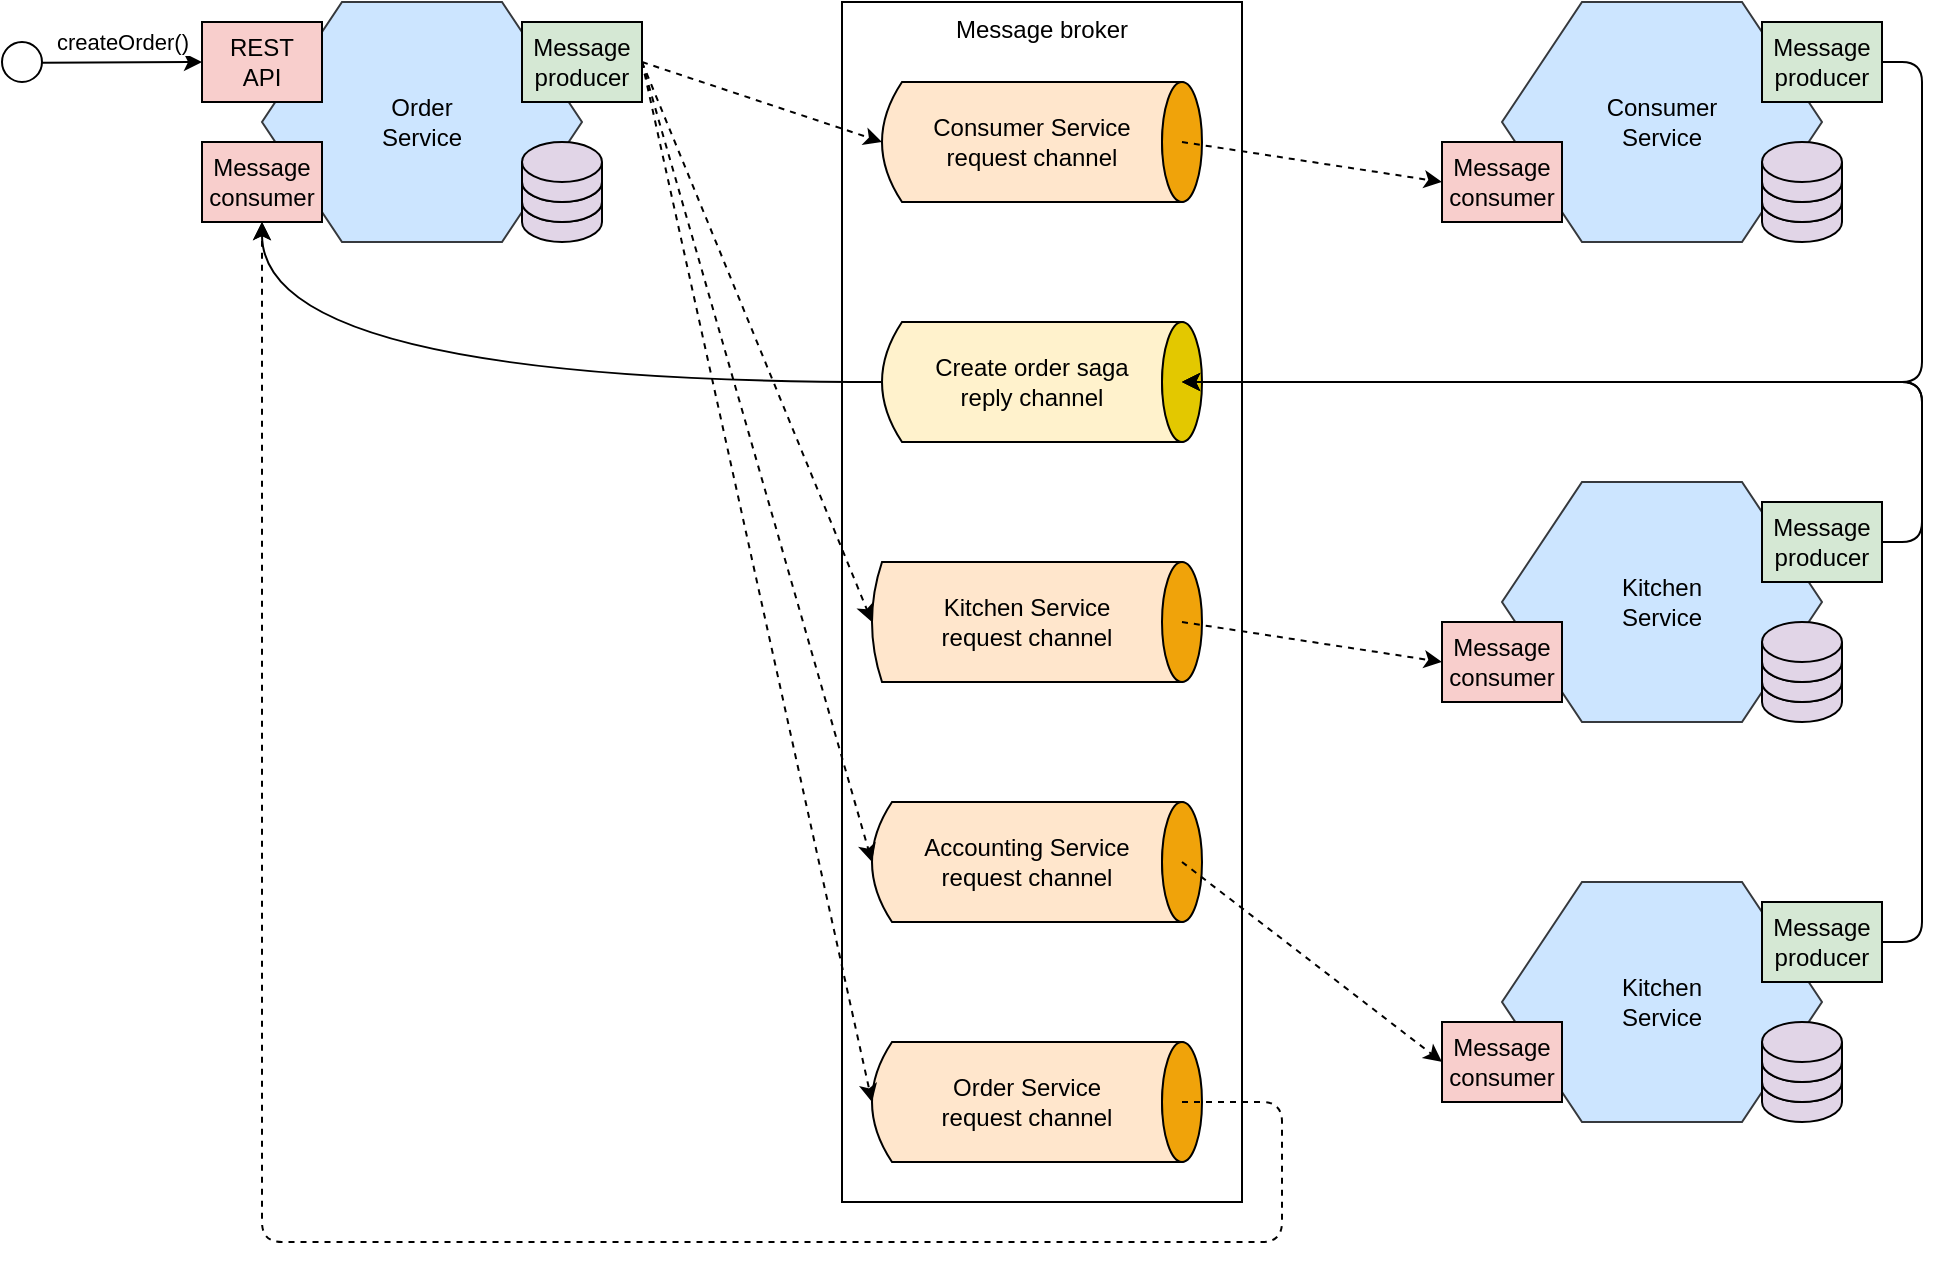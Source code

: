 <mxfile>
    <diagram id="nRdlX2xwZaKq3SLX7g03" name="Page-1">
        <mxGraphModel dx="1412" dy="916" grid="1" gridSize="10" guides="1" tooltips="1" connect="1" arrows="1" fold="1" page="1" pageScale="1" pageWidth="827" pageHeight="1169" math="0" shadow="0">
            <root>
                <mxCell id="0"/>
                <mxCell id="1" parent="0"/>
                <mxCell id="2" value="Order&#xa;Service" style="shape=hexagon;perimeter=hexagonPerimeter2;whiteSpace=wrap;html=1;fixedSize=1;size=40;fillColor=#cce5ff;strokeColor=#36393d;fontStyle=0" vertex="1" parent="1">
                    <mxGeometry x="150" y="40" width="160" height="120" as="geometry"/>
                </mxCell>
                <mxCell id="11" value="" style="shape=cylinder3;whiteSpace=wrap;html=1;boundedLbl=1;backgroundOutline=1;size=10.0;fillColor=#e1d5e7;strokeColor=#000000;" vertex="1" parent="1">
                    <mxGeometry x="280" y="130" width="40" height="30" as="geometry"/>
                </mxCell>
                <mxCell id="12" value="" style="shape=cylinder3;whiteSpace=wrap;html=1;boundedLbl=1;backgroundOutline=1;size=10.0;fillColor=#e1d5e7;strokeColor=#000000;" vertex="1" parent="1">
                    <mxGeometry x="280" y="120" width="40" height="30" as="geometry"/>
                </mxCell>
                <mxCell id="13" value="" style="shape=cylinder3;whiteSpace=wrap;html=1;boundedLbl=1;backgroundOutline=1;size=10.0;fillColor=#e1d5e7;strokeColor=#000000;" vertex="1" parent="1">
                    <mxGeometry x="280" y="110" width="40" height="30" as="geometry"/>
                </mxCell>
                <mxCell id="14" value="Message&#xa;consumer" style="rounded=0;fillColor=#f8cecc;strokeColor=#000000;textShadow=0;whiteSpace=wrap;html=1;" vertex="1" parent="1">
                    <mxGeometry x="120" y="110" width="60" height="40" as="geometry"/>
                </mxCell>
                <mxCell id="15" value="Message&#xa;producer" style="rounded=0;whiteSpace=wrap;html=1;fillColor=#d5e8d4;strokeColor=#000000;" vertex="1" parent="1">
                    <mxGeometry x="280" y="50" width="60" height="40" as="geometry"/>
                </mxCell>
                <mxCell id="16" value="REST&#xa;API" style="rounded=0;fillColor=#f8cecc;strokeColor=#000000;textShadow=0;whiteSpace=wrap;html=1;" vertex="1" parent="1">
                    <mxGeometry x="120" y="50" width="60" height="40" as="geometry"/>
                </mxCell>
                <mxCell id="17" value="Message broker" style="rounded=0;whiteSpace=wrap;html=1;verticalAlign=top;" vertex="1" parent="1">
                    <mxGeometry x="440" y="40" width="200" height="600" as="geometry"/>
                </mxCell>
                <mxCell id="19" value="Consumer Service&#xa;request channel" style="shape=dataStorage;whiteSpace=wrap;html=1;fixedSize=1;size=10;fillColor=#ffe6cc;strokeColor=#000000;" vertex="1" parent="1">
                    <mxGeometry x="460" y="80" width="150" height="60" as="geometry"/>
                </mxCell>
                <mxCell id="20" value="" style="ellipse;whiteSpace=wrap;html=1;fillColor=#f0a30a;fontColor=#000000;strokeColor=#000000;" vertex="1" parent="1">
                    <mxGeometry x="600" y="80" width="20" height="60" as="geometry"/>
                </mxCell>
                <mxCell id="32" style="edgeStyle=orthogonalEdgeStyle;html=1;elbow=vertical;curved=1;" edge="1" parent="1" source="21" target="14">
                    <mxGeometry relative="1" as="geometry"/>
                </mxCell>
                <mxCell id="21" value="Create order saga&lt;br&gt;reply channel" style="shape=dataStorage;whiteSpace=wrap;html=1;fixedSize=1;size=10;fillColor=#fff2cc;strokeColor=#000000;" vertex="1" parent="1">
                    <mxGeometry x="460" y="200" width="150" height="60" as="geometry"/>
                </mxCell>
                <mxCell id="22" value="" style="ellipse;whiteSpace=wrap;html=1;fillColor=#e3c800;fontColor=#000000;strokeColor=#000000;" vertex="1" parent="1">
                    <mxGeometry x="600" y="200" width="20" height="60" as="geometry"/>
                </mxCell>
                <mxCell id="23" value="Kitchen Service&#xa;request channel" style="shape=dataStorage;whiteSpace=wrap;html=1;fixedSize=1;size=5;fillColor=#ffe6cc;strokeColor=#000000;" vertex="1" parent="1">
                    <mxGeometry x="455" y="320" width="155" height="60" as="geometry"/>
                </mxCell>
                <mxCell id="24" value="" style="ellipse;whiteSpace=wrap;html=1;fillColor=#f0a30a;fontColor=#000000;strokeColor=#000000;" vertex="1" parent="1">
                    <mxGeometry x="600" y="320" width="20" height="60" as="geometry"/>
                </mxCell>
                <mxCell id="25" value="Accounting Service&lt;br&gt;request channel" style="shape=dataStorage;whiteSpace=wrap;html=1;fixedSize=1;size=10;fillColor=#ffe6cc;strokeColor=#000000;" vertex="1" parent="1">
                    <mxGeometry x="455" y="440" width="155" height="60" as="geometry"/>
                </mxCell>
                <mxCell id="26" value="" style="ellipse;whiteSpace=wrap;html=1;fillColor=#f0a30a;fontColor=#000000;strokeColor=#000000;" vertex="1" parent="1">
                    <mxGeometry x="600" y="440" width="20" height="60" as="geometry"/>
                </mxCell>
                <mxCell id="27" value="Order Service&lt;br&gt;request channel" style="shape=dataStorage;whiteSpace=wrap;html=1;fixedSize=1;size=10;fillColor=#ffe6cc;strokeColor=#000000;" vertex="1" parent="1">
                    <mxGeometry x="455" y="560" width="155" height="60" as="geometry"/>
                </mxCell>
                <mxCell id="28" value="" style="ellipse;whiteSpace=wrap;html=1;fillColor=#f0a30a;fontColor=#000000;strokeColor=#000000;" vertex="1" parent="1">
                    <mxGeometry x="600" y="560" width="20" height="60" as="geometry"/>
                </mxCell>
                <mxCell id="30" value="createOrder()" style="edgeStyle=none;html=1;endArrow=classic;endFill=1;" edge="1" parent="1" source="29" target="16">
                    <mxGeometry y="10" relative="1" as="geometry">
                        <mxPoint as="offset"/>
                    </mxGeometry>
                </mxCell>
                <mxCell id="29" value="" style="ellipse;whiteSpace=wrap;html=1;aspect=fixed;" vertex="1" parent="1">
                    <mxGeometry x="20" y="60" width="20" height="20" as="geometry"/>
                </mxCell>
                <mxCell id="31" style="edgeStyle=none;html=1;dashed=1;entryX=0;entryY=0.5;entryDx=0;entryDy=0;exitX=1;exitY=0.5;exitDx=0;exitDy=0;" edge="1" parent="1" source="15" target="19">
                    <mxGeometry relative="1" as="geometry"/>
                </mxCell>
                <mxCell id="33" value="Consumer&lt;br&gt;Service" style="shape=hexagon;perimeter=hexagonPerimeter2;whiteSpace=wrap;html=1;fixedSize=1;size=40;fillColor=#cce5ff;strokeColor=#36393d;fontStyle=0" vertex="1" parent="1">
                    <mxGeometry x="770" y="40" width="160" height="120" as="geometry"/>
                </mxCell>
                <mxCell id="34" value="" style="shape=cylinder3;whiteSpace=wrap;html=1;boundedLbl=1;backgroundOutline=1;size=10.0;fillColor=#e1d5e7;strokeColor=#000000;" vertex="1" parent="1">
                    <mxGeometry x="900" y="130" width="40" height="30" as="geometry"/>
                </mxCell>
                <mxCell id="35" value="" style="shape=cylinder3;whiteSpace=wrap;html=1;boundedLbl=1;backgroundOutline=1;size=10.0;fillColor=#e1d5e7;strokeColor=#000000;" vertex="1" parent="1">
                    <mxGeometry x="900" y="120" width="40" height="30" as="geometry"/>
                </mxCell>
                <mxCell id="36" value="" style="shape=cylinder3;whiteSpace=wrap;html=1;boundedLbl=1;backgroundOutline=1;size=10.0;fillColor=#e1d5e7;strokeColor=#000000;" vertex="1" parent="1">
                    <mxGeometry x="900" y="110" width="40" height="30" as="geometry"/>
                </mxCell>
                <mxCell id="37" value="Message&#xa;consumer" style="rounded=0;fillColor=#f8cecc;strokeColor=#000000;textShadow=0;whiteSpace=wrap;html=1;" vertex="1" parent="1">
                    <mxGeometry x="740" y="110" width="60" height="40" as="geometry"/>
                </mxCell>
                <mxCell id="41" style="edgeStyle=orthogonalEdgeStyle;html=1;entryX=1;entryY=0.5;entryDx=0;entryDy=0;" edge="1" parent="1" source="38" target="21">
                    <mxGeometry relative="1" as="geometry">
                        <mxPoint x="670" y="240" as="targetPoint"/>
                        <Array as="points">
                            <mxPoint x="980" y="70"/>
                            <mxPoint x="980" y="230"/>
                        </Array>
                    </mxGeometry>
                </mxCell>
                <mxCell id="38" value="Message&#xa;producer" style="rounded=0;whiteSpace=wrap;html=1;fillColor=#d5e8d4;strokeColor=#000000;" vertex="1" parent="1">
                    <mxGeometry x="900" y="50" width="60" height="40" as="geometry"/>
                </mxCell>
                <mxCell id="40" style="edgeStyle=none;html=1;dashed=1;exitX=1;exitY=0.5;exitDx=0;exitDy=0;entryX=0;entryY=0.5;entryDx=0;entryDy=0;" edge="1" parent="1" source="19" target="37">
                    <mxGeometry relative="1" as="geometry"/>
                </mxCell>
                <mxCell id="42" style="edgeStyle=none;html=1;dashed=1;exitX=1;exitY=0.5;exitDx=0;exitDy=0;entryX=0;entryY=0.5;entryDx=0;entryDy=0;" edge="1" parent="1" source="15" target="23">
                    <mxGeometry relative="1" as="geometry"/>
                </mxCell>
                <mxCell id="43" style="edgeStyle=none;html=1;exitX=1;exitY=0.5;exitDx=0;exitDy=0;entryX=0;entryY=0.5;entryDx=0;entryDy=0;dashed=1;" edge="1" parent="1" source="15" target="25">
                    <mxGeometry relative="1" as="geometry"/>
                </mxCell>
                <mxCell id="44" value="Kitchen&lt;br&gt;Service" style="shape=hexagon;perimeter=hexagonPerimeter2;whiteSpace=wrap;html=1;fixedSize=1;size=40;fillColor=#cce5ff;strokeColor=#36393d;fontStyle=0" vertex="1" parent="1">
                    <mxGeometry x="770" y="280" width="160" height="120" as="geometry"/>
                </mxCell>
                <mxCell id="45" value="" style="shape=cylinder3;whiteSpace=wrap;html=1;boundedLbl=1;backgroundOutline=1;size=10.0;fillColor=#e1d5e7;strokeColor=#000000;" vertex="1" parent="1">
                    <mxGeometry x="900" y="370" width="40" height="30" as="geometry"/>
                </mxCell>
                <mxCell id="46" value="" style="shape=cylinder3;whiteSpace=wrap;html=1;boundedLbl=1;backgroundOutline=1;size=10.0;fillColor=#e1d5e7;strokeColor=#000000;" vertex="1" parent="1">
                    <mxGeometry x="900" y="360" width="40" height="30" as="geometry"/>
                </mxCell>
                <mxCell id="47" value="" style="shape=cylinder3;whiteSpace=wrap;html=1;boundedLbl=1;backgroundOutline=1;size=10.0;fillColor=#e1d5e7;strokeColor=#000000;" vertex="1" parent="1">
                    <mxGeometry x="900" y="350" width="40" height="30" as="geometry"/>
                </mxCell>
                <mxCell id="48" value="Message&#xa;consumer" style="rounded=0;fillColor=#f8cecc;strokeColor=#000000;textShadow=0;whiteSpace=wrap;html=1;" vertex="1" parent="1">
                    <mxGeometry x="740" y="350" width="60" height="40" as="geometry"/>
                </mxCell>
                <mxCell id="58" style="edgeStyle=orthogonalEdgeStyle;html=1;entryX=1;entryY=0.5;entryDx=0;entryDy=0;" edge="1" parent="1" source="49" target="21">
                    <mxGeometry relative="1" as="geometry">
                        <mxPoint x="740" y="250.0" as="targetPoint"/>
                        <Array as="points">
                            <mxPoint x="980" y="310"/>
                            <mxPoint x="980" y="230"/>
                        </Array>
                    </mxGeometry>
                </mxCell>
                <mxCell id="49" value="Message&#xa;producer" style="rounded=0;whiteSpace=wrap;html=1;fillColor=#d5e8d4;strokeColor=#000000;" vertex="1" parent="1">
                    <mxGeometry x="900" y="290" width="60" height="40" as="geometry"/>
                </mxCell>
                <mxCell id="50" style="edgeStyle=none;html=1;exitX=1;exitY=0.5;exitDx=0;exitDy=0;dashed=1;entryX=0;entryY=0.5;entryDx=0;entryDy=0;" edge="1" parent="1" source="23" target="48">
                    <mxGeometry relative="1" as="geometry"/>
                </mxCell>
                <mxCell id="51" value="Kitchen&lt;br&gt;Service" style="shape=hexagon;perimeter=hexagonPerimeter2;whiteSpace=wrap;html=1;fixedSize=1;size=40;fillColor=#cce5ff;strokeColor=#36393d;fontStyle=0" vertex="1" parent="1">
                    <mxGeometry x="770" y="480" width="160" height="120" as="geometry"/>
                </mxCell>
                <mxCell id="52" value="" style="shape=cylinder3;whiteSpace=wrap;html=1;boundedLbl=1;backgroundOutline=1;size=10.0;fillColor=#e1d5e7;strokeColor=#000000;" vertex="1" parent="1">
                    <mxGeometry x="900" y="570" width="40" height="30" as="geometry"/>
                </mxCell>
                <mxCell id="53" value="" style="shape=cylinder3;whiteSpace=wrap;html=1;boundedLbl=1;backgroundOutline=1;size=10.0;fillColor=#e1d5e7;strokeColor=#000000;" vertex="1" parent="1">
                    <mxGeometry x="900" y="560" width="40" height="30" as="geometry"/>
                </mxCell>
                <mxCell id="54" value="" style="shape=cylinder3;whiteSpace=wrap;html=1;boundedLbl=1;backgroundOutline=1;size=10.0;fillColor=#e1d5e7;strokeColor=#000000;" vertex="1" parent="1">
                    <mxGeometry x="900" y="550" width="40" height="30" as="geometry"/>
                </mxCell>
                <mxCell id="55" value="Message&#xa;consumer" style="rounded=0;fillColor=#f8cecc;strokeColor=#000000;textShadow=0;whiteSpace=wrap;html=1;" vertex="1" parent="1">
                    <mxGeometry x="740" y="550" width="60" height="40" as="geometry"/>
                </mxCell>
                <mxCell id="59" style="edgeStyle=orthogonalEdgeStyle;html=1;entryX=1;entryY=0.5;entryDx=0;entryDy=0;" edge="1" parent="1" source="56" target="21">
                    <mxGeometry relative="1" as="geometry">
                        <Array as="points">
                            <mxPoint x="980" y="510"/>
                            <mxPoint x="980" y="230"/>
                        </Array>
                    </mxGeometry>
                </mxCell>
                <mxCell id="56" value="Message&#xa;producer" style="rounded=0;whiteSpace=wrap;html=1;fillColor=#d5e8d4;strokeColor=#000000;" vertex="1" parent="1">
                    <mxGeometry x="900" y="490" width="60" height="40" as="geometry"/>
                </mxCell>
                <mxCell id="57" style="edgeStyle=none;html=1;exitX=1;exitY=0.5;exitDx=0;exitDy=0;entryX=0;entryY=0.5;entryDx=0;entryDy=0;dashed=1;" edge="1" parent="1" source="25" target="55">
                    <mxGeometry relative="1" as="geometry"/>
                </mxCell>
                <mxCell id="60" style="edgeStyle=none;html=1;entryX=0;entryY=0.5;entryDx=0;entryDy=0;exitX=1;exitY=0.5;exitDx=0;exitDy=0;dashed=1;" edge="1" parent="1" source="15" target="27">
                    <mxGeometry relative="1" as="geometry"/>
                </mxCell>
                <mxCell id="61" style="edgeStyle=orthogonalEdgeStyle;html=1;entryX=0.5;entryY=1;entryDx=0;entryDy=0;exitX=1;exitY=0.5;exitDx=0;exitDy=0;dashed=1;" edge="1" parent="1" source="27" target="14">
                    <mxGeometry relative="1" as="geometry">
                        <Array as="points">
                            <mxPoint x="660" y="590"/>
                            <mxPoint x="660" y="660"/>
                            <mxPoint x="150" y="660"/>
                        </Array>
                    </mxGeometry>
                </mxCell>
            </root>
        </mxGraphModel>
    </diagram>
</mxfile>